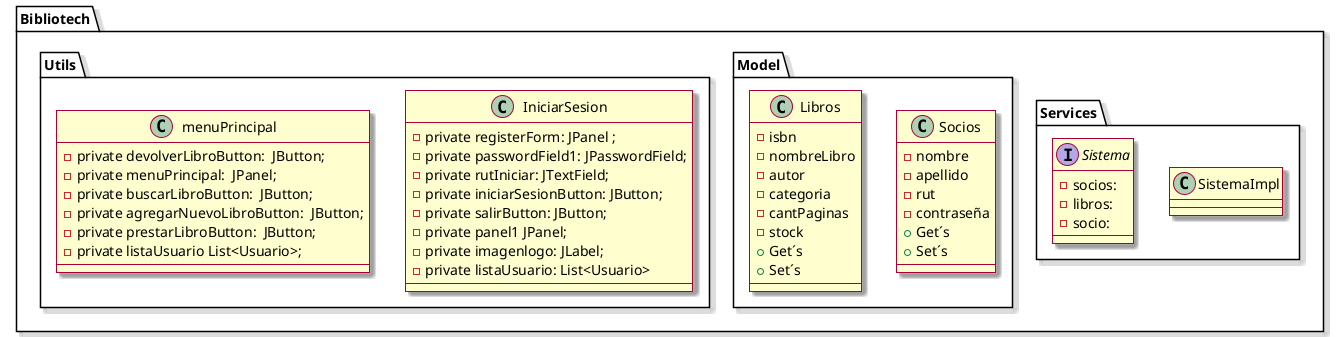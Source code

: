 @startuml
'https://plantuml.com/sequence-diagram

skin rose

package Bibliotech <<Folder>>{

    package Services <<Folder>>{

        Class SistemaImpl{

        }

        Interface Sistema{
        -socios:
        -libros:
        -socio:
        }

    }
    package Model <<Folder>>{

        Class Socios{
        - nombre
        - apellido
        - rut
        - contraseña
        + Get´s
        + Set´s

        }

        Class Libros{
        - isbn
        - nombreLibro
        - autor
        - categoria
        - cantPaginas
        - stock
        + Get´s
        + Set´s

        }
    }

    package Utils <<Folder>>{
        Class IniciarSesion{
        - private registerForm: JPanel ;
        - private passwordField1: JPasswordField;
        - private rutIniciar: JTextField;
        - private iniciarSesionButton: JButton;
        - private salirButton: JButton;
        - private panel1 JPanel;
        - private imagenlogo: JLabel;
        - private listaUsuario: List<Usuario>
        }

        Class menuPrincipal{
        -private devolverLibroButton:  JButton;
        -private menuPrincipal:  JPanel;
        -private buscarLibroButton:  JButton;
        -private agregarNuevoLibroButton:  JButton;
        -private prestarLibroButton:  JButton;
        -private listaUsuario List<Usuario>;
    }
    }

}
@enduml